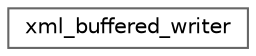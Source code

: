 digraph "类继承关系图"
{
 // INTERACTIVE_SVG=YES
 // LATEX_PDF_SIZE
  bgcolor="transparent";
  edge [fontname=Helvetica,fontsize=10,labelfontname=Helvetica,labelfontsize=10];
  node [fontname=Helvetica,fontsize=10,shape=box,height=0.2,width=0.4];
  rankdir="LR";
  Node0 [id="Node000000",label="xml_buffered_writer",height=0.2,width=0.4,color="grey40", fillcolor="white", style="filled",URL="$db/dd3/classxml__buffered__writer.html",tooltip=" "];
}
